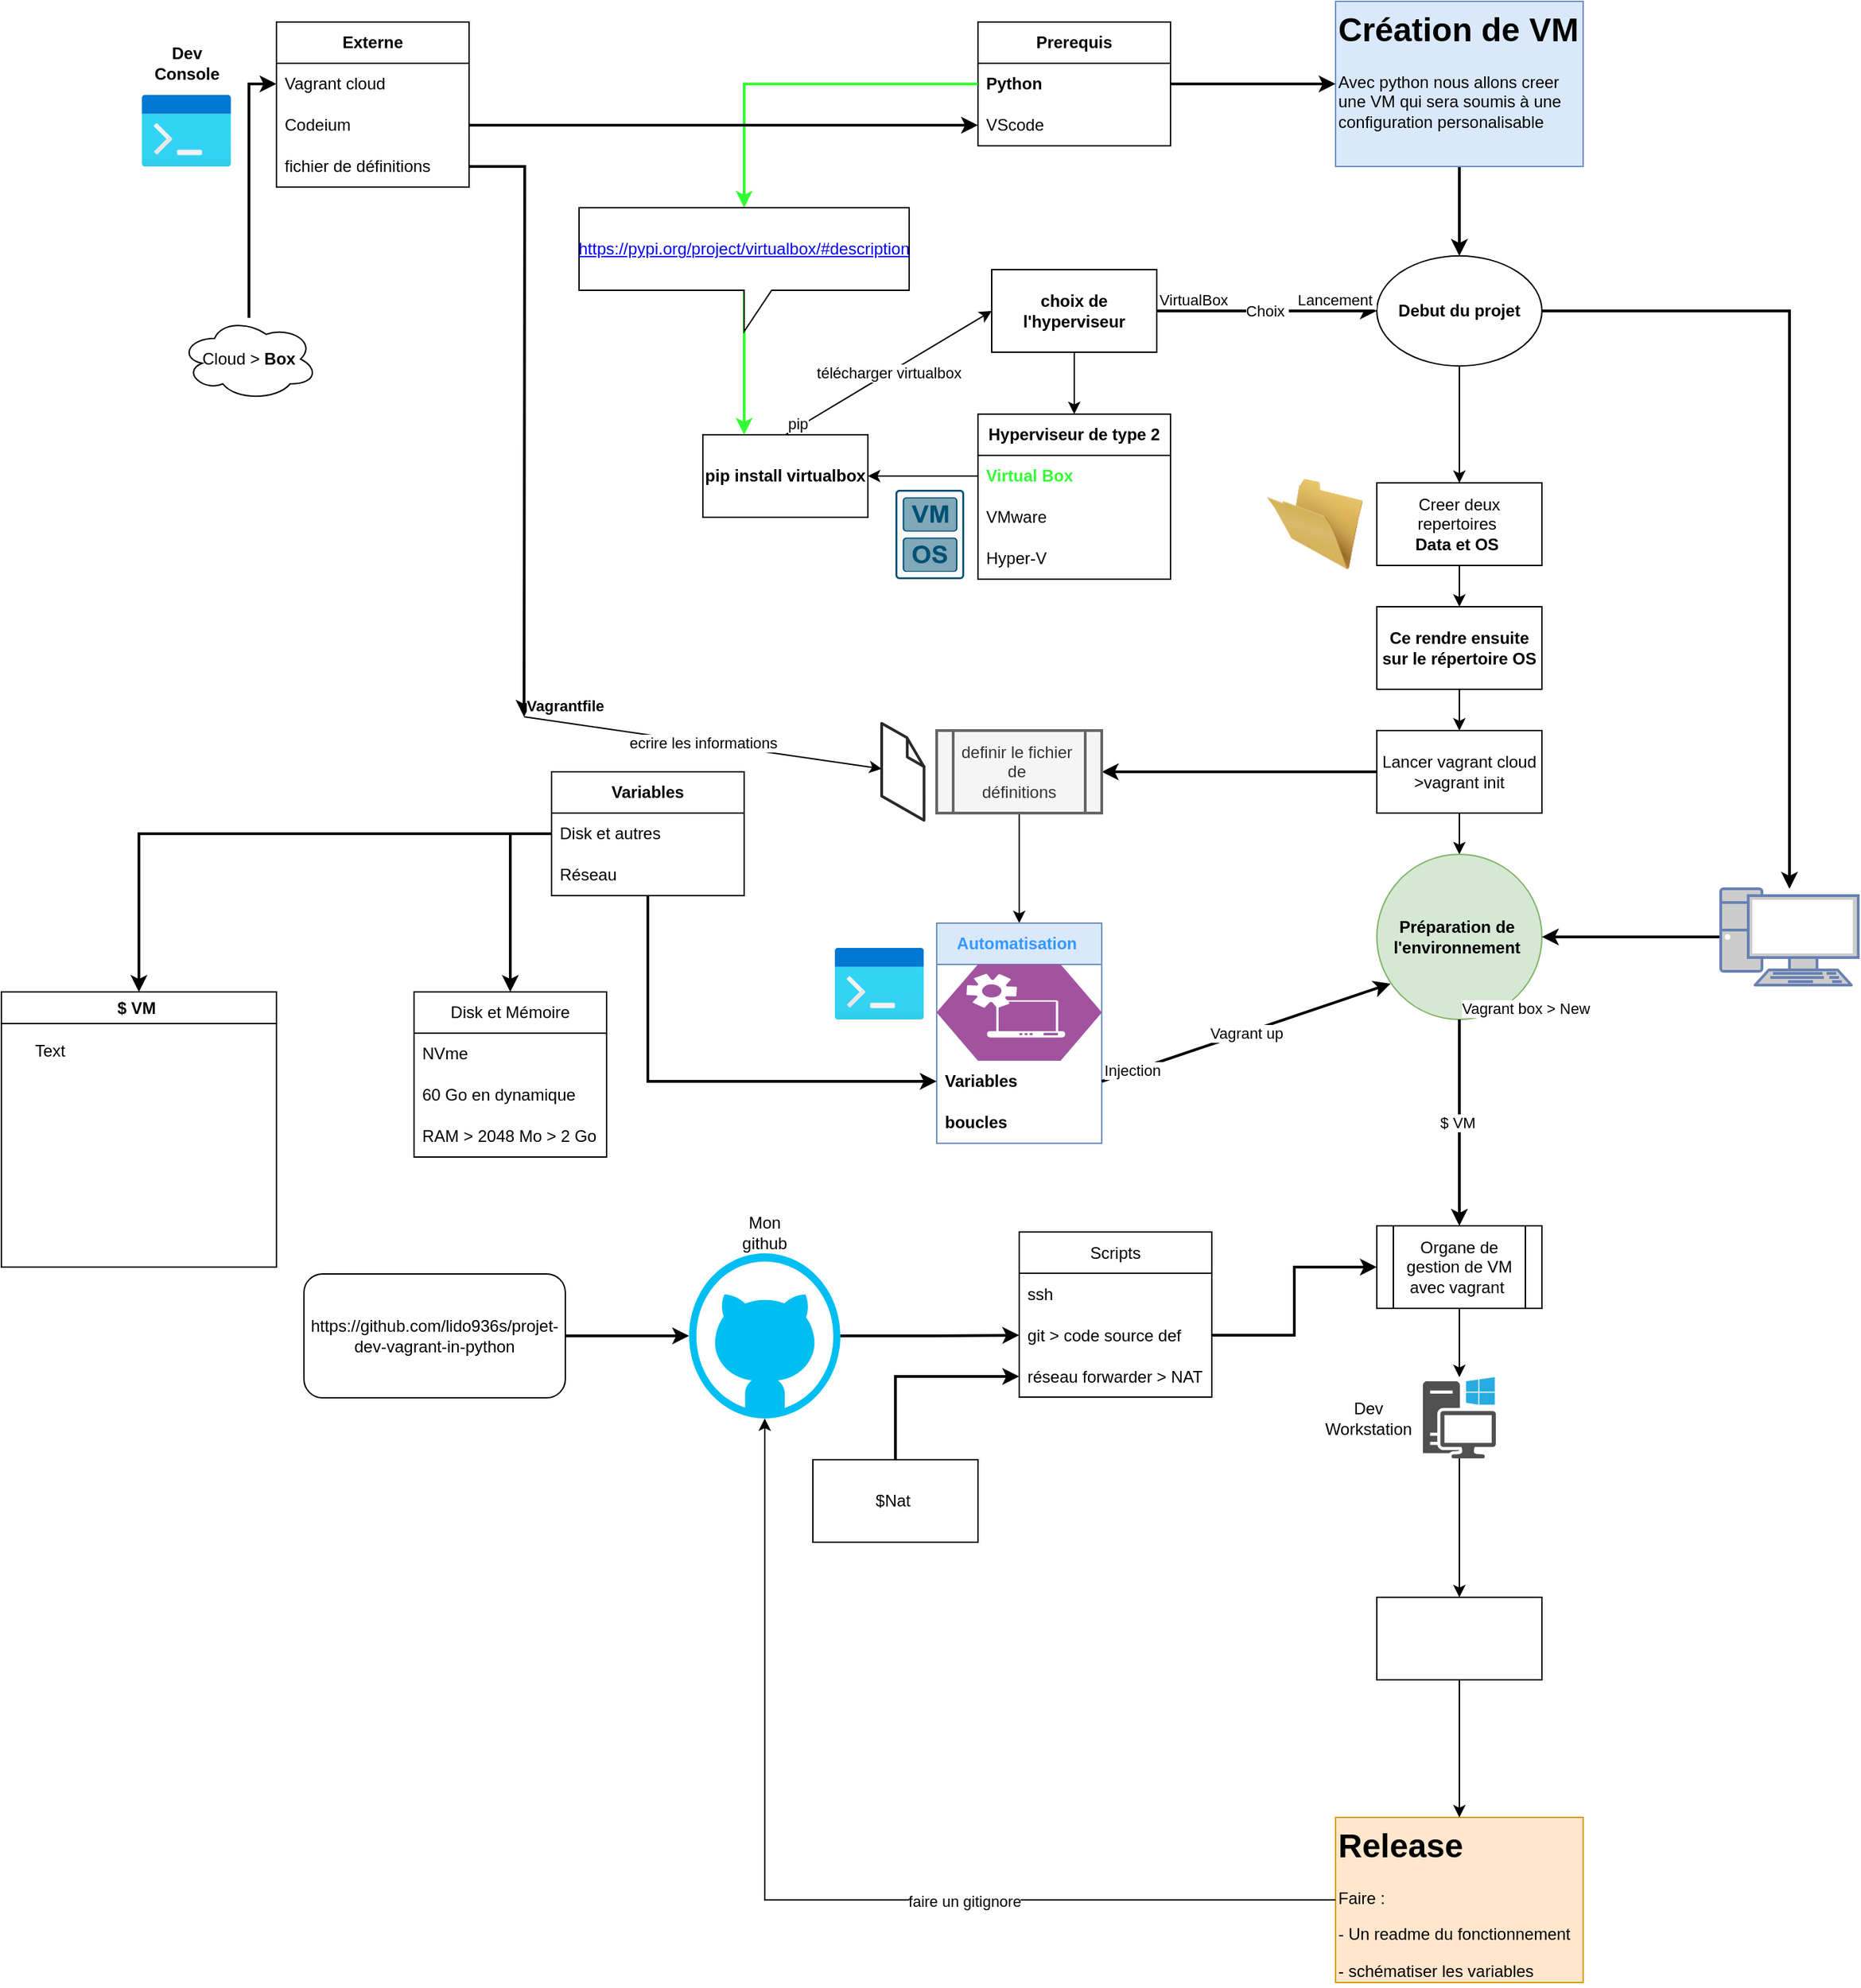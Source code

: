<mxfile version="24.4.13" type="device">
  <diagram id="C5RBs43oDa-KdzZeNtuy" name="Page-1">
    <mxGraphModel dx="2245" dy="828" grid="1" gridSize="10" guides="1" tooltips="1" connect="1" arrows="1" fold="1" page="1" pageScale="1" pageWidth="827" pageHeight="1169" math="0" shadow="0">
      <root>
        <mxCell id="WIyWlLk6GJQsqaUBKTNV-0" />
        <mxCell id="WIyWlLk6GJQsqaUBKTNV-1" parent="WIyWlLk6GJQsqaUBKTNV-0" />
        <mxCell id="kSPZMNrvPfG4x_dVpLlY-5" value="&lt;b&gt;Prerequis&lt;/b&gt;" style="swimlane;fontStyle=0;childLayout=stackLayout;horizontal=1;startSize=30;horizontalStack=0;resizeParent=1;resizeParentMax=0;resizeLast=0;collapsible=1;marginBottom=0;whiteSpace=wrap;html=1;" parent="WIyWlLk6GJQsqaUBKTNV-1" vertex="1">
          <mxGeometry x="130" y="15" width="140" height="90" as="geometry">
            <mxRectangle x="130" y="15" width="90" height="30" as="alternateBounds" />
          </mxGeometry>
        </mxCell>
        <mxCell id="kSPZMNrvPfG4x_dVpLlY-6" value="&lt;b&gt;Python&lt;/b&gt;" style="text;strokeColor=none;fillColor=none;align=left;verticalAlign=middle;spacingLeft=4;spacingRight=4;overflow=hidden;points=[[0,0.5],[1,0.5]];portConstraint=eastwest;rotatable=0;whiteSpace=wrap;html=1;" parent="kSPZMNrvPfG4x_dVpLlY-5" vertex="1">
          <mxGeometry y="30" width="140" height="30" as="geometry" />
        </mxCell>
        <mxCell id="kSPZMNrvPfG4x_dVpLlY-7" value="VScode" style="text;strokeColor=none;fillColor=none;align=left;verticalAlign=middle;spacingLeft=4;spacingRight=4;overflow=hidden;points=[[0,0.5],[1,0.5]];portConstraint=eastwest;rotatable=0;whiteSpace=wrap;html=1;" parent="kSPZMNrvPfG4x_dVpLlY-5" vertex="1">
          <mxGeometry y="60" width="140" height="30" as="geometry" />
        </mxCell>
        <mxCell id="kSPZMNrvPfG4x_dVpLlY-13" style="edgeStyle=orthogonalEdgeStyle;rounded=0;orthogonalLoop=1;jettySize=auto;html=1;entryX=0.5;entryY=0;entryDx=0;entryDy=0;strokeWidth=2;" parent="WIyWlLk6GJQsqaUBKTNV-1" source="kSPZMNrvPfG4x_dVpLlY-10" target="kSPZMNrvPfG4x_dVpLlY-12" edge="1">
          <mxGeometry relative="1" as="geometry" />
        </mxCell>
        <mxCell id="kSPZMNrvPfG4x_dVpLlY-10" value="&lt;h1 style=&quot;margin-top: 0px;&quot;&gt;Création de VM&lt;/h1&gt;&lt;p&gt;Avec python nous allons creer une VM qui sera soumis à une configuration personalisable&amp;nbsp;&lt;/p&gt;" style="text;html=1;whiteSpace=wrap;overflow=hidden;rounded=0;fillColor=#dae8fc;strokeColor=#6c8ebf;" parent="WIyWlLk6GJQsqaUBKTNV-1" vertex="1">
          <mxGeometry x="390" width="180" height="120" as="geometry" />
        </mxCell>
        <mxCell id="kSPZMNrvPfG4x_dVpLlY-11" style="edgeStyle=orthogonalEdgeStyle;rounded=0;orthogonalLoop=1;jettySize=auto;html=1;entryX=0;entryY=0.5;entryDx=0;entryDy=0;strokeWidth=2;" parent="WIyWlLk6GJQsqaUBKTNV-1" source="kSPZMNrvPfG4x_dVpLlY-6" target="kSPZMNrvPfG4x_dVpLlY-10" edge="1">
          <mxGeometry relative="1" as="geometry" />
        </mxCell>
        <mxCell id="kSPZMNrvPfG4x_dVpLlY-46" style="edgeStyle=orthogonalEdgeStyle;rounded=0;orthogonalLoop=1;jettySize=auto;html=1;entryX=0.5;entryY=0;entryDx=0;entryDy=0;" parent="WIyWlLk6GJQsqaUBKTNV-1" source="kSPZMNrvPfG4x_dVpLlY-12" target="kSPZMNrvPfG4x_dVpLlY-45" edge="1">
          <mxGeometry relative="1" as="geometry" />
        </mxCell>
        <mxCell id="h3Nx_2rgwI6iP6yvTASr-26" style="edgeStyle=orthogonalEdgeStyle;rounded=0;orthogonalLoop=1;jettySize=auto;html=1;strokeWidth=2;" edge="1" parent="WIyWlLk6GJQsqaUBKTNV-1" source="kSPZMNrvPfG4x_dVpLlY-12" target="h3Nx_2rgwI6iP6yvTASr-25">
          <mxGeometry relative="1" as="geometry" />
        </mxCell>
        <mxCell id="kSPZMNrvPfG4x_dVpLlY-12" value="&lt;b&gt;Debut du projet&lt;/b&gt;" style="ellipse;whiteSpace=wrap;html=1;" parent="WIyWlLk6GJQsqaUBKTNV-1" vertex="1">
          <mxGeometry x="420" y="185" width="120" height="80" as="geometry" />
        </mxCell>
        <mxCell id="kSPZMNrvPfG4x_dVpLlY-21" style="edgeStyle=orthogonalEdgeStyle;rounded=0;orthogonalLoop=1;jettySize=auto;html=1;entryX=0.5;entryY=0;entryDx=0;entryDy=0;" parent="WIyWlLk6GJQsqaUBKTNV-1" source="kSPZMNrvPfG4x_dVpLlY-14" target="kSPZMNrvPfG4x_dVpLlY-16" edge="1">
          <mxGeometry relative="1" as="geometry" />
        </mxCell>
        <mxCell id="kSPZMNrvPfG4x_dVpLlY-14" value="&lt;b&gt;choix de l&#39;hyperviseur&lt;/b&gt;" style="rounded=0;whiteSpace=wrap;html=1;" parent="WIyWlLk6GJQsqaUBKTNV-1" vertex="1">
          <mxGeometry x="140" y="195" width="120" height="60" as="geometry" />
        </mxCell>
        <mxCell id="kSPZMNrvPfG4x_dVpLlY-16" value="&lt;b&gt;Hyperviseur de type 2&lt;/b&gt;" style="swimlane;fontStyle=0;childLayout=stackLayout;horizontal=1;startSize=30;horizontalStack=0;resizeParent=1;resizeParentMax=0;resizeLast=0;collapsible=1;marginBottom=0;whiteSpace=wrap;html=1;" parent="WIyWlLk6GJQsqaUBKTNV-1" vertex="1">
          <mxGeometry x="130" y="300" width="140" height="120" as="geometry" />
        </mxCell>
        <mxCell id="kSPZMNrvPfG4x_dVpLlY-17" value="&lt;font color=&quot;#33ff33&quot;&gt;&lt;b&gt;Virtual Box&amp;nbsp;&lt;/b&gt;&lt;/font&gt;" style="text;strokeColor=none;fillColor=none;align=left;verticalAlign=middle;spacingLeft=4;spacingRight=4;overflow=hidden;points=[[0,0.5],[1,0.5]];portConstraint=eastwest;rotatable=0;whiteSpace=wrap;html=1;" parent="kSPZMNrvPfG4x_dVpLlY-16" vertex="1">
          <mxGeometry y="30" width="140" height="30" as="geometry" />
        </mxCell>
        <mxCell id="kSPZMNrvPfG4x_dVpLlY-18" value="VMware" style="text;strokeColor=none;fillColor=none;align=left;verticalAlign=middle;spacingLeft=4;spacingRight=4;overflow=hidden;points=[[0,0.5],[1,0.5]];portConstraint=eastwest;rotatable=0;whiteSpace=wrap;html=1;" parent="kSPZMNrvPfG4x_dVpLlY-16" vertex="1">
          <mxGeometry y="60" width="140" height="30" as="geometry" />
        </mxCell>
        <mxCell id="kSPZMNrvPfG4x_dVpLlY-19" value="Hyper-V" style="text;strokeColor=none;fillColor=none;align=left;verticalAlign=middle;spacingLeft=4;spacingRight=4;overflow=hidden;points=[[0,0.5],[1,0.5]];portConstraint=eastwest;rotatable=0;whiteSpace=wrap;html=1;" parent="kSPZMNrvPfG4x_dVpLlY-16" vertex="1">
          <mxGeometry y="90" width="140" height="30" as="geometry" />
        </mxCell>
        <mxCell id="kSPZMNrvPfG4x_dVpLlY-29" value="&lt;b&gt;pip install virtualbox&lt;/b&gt;" style="rounded=0;whiteSpace=wrap;html=1;" parent="WIyWlLk6GJQsqaUBKTNV-1" vertex="1">
          <mxGeometry x="-70" y="315" width="120" height="60" as="geometry" />
        </mxCell>
        <mxCell id="kSPZMNrvPfG4x_dVpLlY-30" style="edgeStyle=orthogonalEdgeStyle;rounded=0;orthogonalLoop=1;jettySize=auto;html=1;entryX=1;entryY=0.5;entryDx=0;entryDy=0;" parent="WIyWlLk6GJQsqaUBKTNV-1" source="kSPZMNrvPfG4x_dVpLlY-17" target="kSPZMNrvPfG4x_dVpLlY-29" edge="1">
          <mxGeometry relative="1" as="geometry" />
        </mxCell>
        <mxCell id="kSPZMNrvPfG4x_dVpLlY-32" value="" style="endArrow=classic;html=1;rounded=0;exitX=0.5;exitY=0;exitDx=0;exitDy=0;entryX=0;entryY=0.5;entryDx=0;entryDy=0;" parent="WIyWlLk6GJQsqaUBKTNV-1" source="kSPZMNrvPfG4x_dVpLlY-29" target="kSPZMNrvPfG4x_dVpLlY-14" edge="1">
          <mxGeometry relative="1" as="geometry">
            <mxPoint x="-10" y="265" as="sourcePoint" />
            <mxPoint x="150" y="265" as="targetPoint" />
          </mxGeometry>
        </mxCell>
        <mxCell id="kSPZMNrvPfG4x_dVpLlY-33" value="télécharger virtualbox" style="edgeLabel;resizable=0;html=1;;align=center;verticalAlign=middle;" parent="kSPZMNrvPfG4x_dVpLlY-32" connectable="0" vertex="1">
          <mxGeometry relative="1" as="geometry" />
        </mxCell>
        <mxCell id="kSPZMNrvPfG4x_dVpLlY-34" value="pip" style="edgeLabel;resizable=0;html=1;;align=left;verticalAlign=bottom;" parent="kSPZMNrvPfG4x_dVpLlY-32" connectable="0" vertex="1">
          <mxGeometry x="-1" relative="1" as="geometry" />
        </mxCell>
        <mxCell id="kSPZMNrvPfG4x_dVpLlY-36" style="edgeStyle=orthogonalEdgeStyle;rounded=0;orthogonalLoop=1;jettySize=auto;html=1;entryX=0.25;entryY=0;entryDx=0;entryDy=0;strokeWidth=2;fillColor=#d5e8d4;strokeColor=#33FF33;" parent="WIyWlLk6GJQsqaUBKTNV-1" source="kSPZMNrvPfG4x_dVpLlY-73" target="kSPZMNrvPfG4x_dVpLlY-29" edge="1">
          <mxGeometry relative="1" as="geometry" />
        </mxCell>
        <mxCell id="kSPZMNrvPfG4x_dVpLlY-40" value="&lt;b&gt;Externe&lt;/b&gt;" style="swimlane;fontStyle=0;childLayout=stackLayout;horizontal=1;startSize=30;horizontalStack=0;resizeParent=1;resizeParentMax=0;resizeLast=0;collapsible=1;marginBottom=0;whiteSpace=wrap;html=1;" parent="WIyWlLk6GJQsqaUBKTNV-1" vertex="1">
          <mxGeometry x="-380" y="15" width="140" height="120" as="geometry" />
        </mxCell>
        <mxCell id="kSPZMNrvPfG4x_dVpLlY-41" value="Vagrant cloud&amp;nbsp;" style="text;strokeColor=none;fillColor=none;align=left;verticalAlign=middle;spacingLeft=4;spacingRight=4;overflow=hidden;points=[[0,0.5],[1,0.5]];portConstraint=eastwest;rotatable=0;whiteSpace=wrap;html=1;" parent="kSPZMNrvPfG4x_dVpLlY-40" vertex="1">
          <mxGeometry y="30" width="140" height="30" as="geometry" />
        </mxCell>
        <mxCell id="kSPZMNrvPfG4x_dVpLlY-42" value="Codeium" style="text;strokeColor=none;fillColor=none;align=left;verticalAlign=middle;spacingLeft=4;spacingRight=4;overflow=hidden;points=[[0,0.5],[1,0.5]];portConstraint=eastwest;rotatable=0;whiteSpace=wrap;html=1;" parent="kSPZMNrvPfG4x_dVpLlY-40" vertex="1">
          <mxGeometry y="60" width="140" height="30" as="geometry" />
        </mxCell>
        <mxCell id="h3Nx_2rgwI6iP6yvTASr-14" style="edgeStyle=orthogonalEdgeStyle;rounded=0;orthogonalLoop=1;jettySize=auto;html=1;strokeWidth=2;" edge="1" parent="kSPZMNrvPfG4x_dVpLlY-40" source="kSPZMNrvPfG4x_dVpLlY-43">
          <mxGeometry relative="1" as="geometry">
            <mxPoint x="180" y="505" as="targetPoint" />
          </mxGeometry>
        </mxCell>
        <mxCell id="kSPZMNrvPfG4x_dVpLlY-43" value="fichier de définitions" style="text;strokeColor=none;fillColor=none;align=left;verticalAlign=middle;spacingLeft=4;spacingRight=4;overflow=hidden;points=[[0,0.5],[1,0.5]];portConstraint=eastwest;rotatable=0;whiteSpace=wrap;html=1;" parent="kSPZMNrvPfG4x_dVpLlY-40" vertex="1">
          <mxGeometry y="90" width="140" height="30" as="geometry" />
        </mxCell>
        <mxCell id="kSPZMNrvPfG4x_dVpLlY-53" style="edgeStyle=orthogonalEdgeStyle;rounded=0;orthogonalLoop=1;jettySize=auto;html=1;entryX=1;entryY=0.5;entryDx=0;entryDy=0;strokeWidth=2;" parent="WIyWlLk6GJQsqaUBKTNV-1" source="kSPZMNrvPfG4x_dVpLlY-44" target="kSPZMNrvPfG4x_dVpLlY-52" edge="1">
          <mxGeometry relative="1" as="geometry">
            <mxPoint x="320" y="560" as="targetPoint" />
          </mxGeometry>
        </mxCell>
        <mxCell id="kSPZMNrvPfG4x_dVpLlY-68" style="edgeStyle=orthogonalEdgeStyle;rounded=0;orthogonalLoop=1;jettySize=auto;html=1;entryX=0.5;entryY=0;entryDx=0;entryDy=0;" parent="WIyWlLk6GJQsqaUBKTNV-1" source="kSPZMNrvPfG4x_dVpLlY-44" target="kSPZMNrvPfG4x_dVpLlY-66" edge="1">
          <mxGeometry relative="1" as="geometry" />
        </mxCell>
        <mxCell id="kSPZMNrvPfG4x_dVpLlY-44" value="Lancer vagrant cloud&lt;br&gt;&amp;gt;vagrant init" style="rounded=0;whiteSpace=wrap;html=1;" parent="WIyWlLk6GJQsqaUBKTNV-1" vertex="1">
          <mxGeometry x="420" y="530" width="120" height="60" as="geometry" />
        </mxCell>
        <mxCell id="kSPZMNrvPfG4x_dVpLlY-56" style="edgeStyle=orthogonalEdgeStyle;rounded=0;orthogonalLoop=1;jettySize=auto;html=1;entryX=0.5;entryY=0;entryDx=0;entryDy=0;" parent="WIyWlLk6GJQsqaUBKTNV-1" source="kSPZMNrvPfG4x_dVpLlY-45" target="kSPZMNrvPfG4x_dVpLlY-54" edge="1">
          <mxGeometry relative="1" as="geometry" />
        </mxCell>
        <mxCell id="kSPZMNrvPfG4x_dVpLlY-45" value="Creer deux repertoires&amp;nbsp;&lt;br&gt;&lt;b&gt;Data et OS&amp;nbsp;&lt;/b&gt;" style="rounded=0;whiteSpace=wrap;html=1;" parent="WIyWlLk6GJQsqaUBKTNV-1" vertex="1">
          <mxGeometry x="420" y="350" width="120" height="60" as="geometry" />
        </mxCell>
        <mxCell id="kSPZMNrvPfG4x_dVpLlY-77" style="edgeStyle=orthogonalEdgeStyle;rounded=0;orthogonalLoop=1;jettySize=auto;html=1;entryX=0.5;entryY=0;entryDx=0;entryDy=0;" parent="WIyWlLk6GJQsqaUBKTNV-1" source="kSPZMNrvPfG4x_dVpLlY-52" target="kSPZMNrvPfG4x_dVpLlY-69" edge="1">
          <mxGeometry relative="1" as="geometry" />
        </mxCell>
        <mxCell id="kSPZMNrvPfG4x_dVpLlY-52" value="definir le fichier&amp;nbsp;&lt;br&gt;de&amp;nbsp;&lt;br&gt;définitions" style="shape=process;whiteSpace=wrap;html=1;backgroundOutline=1;strokeWidth=2;fillColor=#f5f5f5;fontColor=#333333;strokeColor=#666666;" parent="WIyWlLk6GJQsqaUBKTNV-1" vertex="1">
          <mxGeometry x="100" y="530" width="120" height="60" as="geometry" />
        </mxCell>
        <mxCell id="kSPZMNrvPfG4x_dVpLlY-57" style="edgeStyle=orthogonalEdgeStyle;rounded=0;orthogonalLoop=1;jettySize=auto;html=1;entryX=0.5;entryY=0;entryDx=0;entryDy=0;" parent="WIyWlLk6GJQsqaUBKTNV-1" source="kSPZMNrvPfG4x_dVpLlY-54" target="kSPZMNrvPfG4x_dVpLlY-44" edge="1">
          <mxGeometry relative="1" as="geometry" />
        </mxCell>
        <mxCell id="kSPZMNrvPfG4x_dVpLlY-54" value="&lt;span style=&quot;font-weight: 700;&quot;&gt;Ce rendre ensuite sur le répertoire OS&lt;/span&gt;" style="rounded=0;whiteSpace=wrap;html=1;" parent="WIyWlLk6GJQsqaUBKTNV-1" vertex="1">
          <mxGeometry x="420" y="440" width="120" height="60" as="geometry" />
        </mxCell>
        <mxCell id="kSPZMNrvPfG4x_dVpLlY-58" value="" style="endArrow=classic;html=1;rounded=0;exitX=1;exitY=0.5;exitDx=0;exitDy=0;entryX=0;entryY=0.5;entryDx=0;entryDy=0;strokeWidth=2;" parent="WIyWlLk6GJQsqaUBKTNV-1" source="kSPZMNrvPfG4x_dVpLlY-14" target="kSPZMNrvPfG4x_dVpLlY-12" edge="1">
          <mxGeometry relative="1" as="geometry">
            <mxPoint x="270" y="250" as="sourcePoint" />
            <mxPoint x="430" y="250" as="targetPoint" />
          </mxGeometry>
        </mxCell>
        <mxCell id="kSPZMNrvPfG4x_dVpLlY-59" value="Choix&amp;nbsp;" style="edgeLabel;resizable=0;html=1;;align=center;verticalAlign=middle;" parent="kSPZMNrvPfG4x_dVpLlY-58" connectable="0" vertex="1">
          <mxGeometry relative="1" as="geometry" />
        </mxCell>
        <mxCell id="kSPZMNrvPfG4x_dVpLlY-60" value="VirtualBox" style="edgeLabel;resizable=0;html=1;;align=left;verticalAlign=bottom;" parent="kSPZMNrvPfG4x_dVpLlY-58" connectable="0" vertex="1">
          <mxGeometry x="-1" relative="1" as="geometry" />
        </mxCell>
        <mxCell id="kSPZMNrvPfG4x_dVpLlY-61" value="Lancement&amp;nbsp;" style="edgeLabel;resizable=0;html=1;;align=right;verticalAlign=bottom;" parent="kSPZMNrvPfG4x_dVpLlY-58" connectable="0" vertex="1">
          <mxGeometry x="1" relative="1" as="geometry" />
        </mxCell>
        <mxCell id="kSPZMNrvPfG4x_dVpLlY-66" value="Préparation de&amp;nbsp;&lt;br&gt;l&#39;environnement&amp;nbsp;" style="ellipse;whiteSpace=wrap;html=1;fontStyle=1;fillColor=#d5e8d4;strokeColor=#82b366;" parent="WIyWlLk6GJQsqaUBKTNV-1" vertex="1">
          <mxGeometry x="420" y="620" width="120" height="120" as="geometry" />
        </mxCell>
        <mxCell id="kSPZMNrvPfG4x_dVpLlY-69" value="&lt;font color=&quot;#3399ff&quot; style=&quot;&quot;&gt;&lt;span&gt;Automatisation&amp;nbsp;&lt;/span&gt;&lt;/font&gt;" style="swimlane;fontStyle=1;childLayout=stackLayout;horizontal=1;startSize=30;horizontalStack=0;resizeParent=1;resizeParentMax=0;resizeLast=0;collapsible=1;marginBottom=0;whiteSpace=wrap;html=1;fillColor=#dae8fc;strokeColor=#6c8ebf;" parent="WIyWlLk6GJQsqaUBKTNV-1" vertex="1">
          <mxGeometry x="100" y="670" width="120" height="160" as="geometry" />
        </mxCell>
        <mxCell id="h3Nx_2rgwI6iP6yvTASr-10" value="" style="verticalLabelPosition=bottom;sketch=0;html=1;fillColor=#A153A0;strokeColor=#ffffff;verticalAlign=top;align=center;points=[[0,0.5,0],[0.125,0.25,0],[0.25,0,0],[0.5,0,0],[0.75,0,0],[0.875,0.25,0],[1,0.5,0],[0.875,0.75,0],[0.75,1,0],[0.5,1,0],[0.125,0.75,0]];pointerEvents=1;shape=mxgraph.cisco_safe.compositeIcon;bgIcon=mxgraph.cisco_safe.design.blank_device;resIcon=mxgraph.cisco_safe.design.automated_system;strokeWidth=1;gradientColor=none;" vertex="1" parent="kSPZMNrvPfG4x_dVpLlY-69">
          <mxGeometry y="30" width="120" height="70" as="geometry" />
        </mxCell>
        <mxCell id="kSPZMNrvPfG4x_dVpLlY-70" value="&lt;b&gt;Variables&lt;/b&gt;" style="text;strokeColor=none;fillColor=none;align=left;verticalAlign=middle;spacingLeft=4;spacingRight=4;overflow=hidden;points=[[0,0.5],[1,0.5]];portConstraint=eastwest;rotatable=0;whiteSpace=wrap;html=1;" parent="kSPZMNrvPfG4x_dVpLlY-69" vertex="1">
          <mxGeometry y="100" width="120" height="30" as="geometry" />
        </mxCell>
        <mxCell id="kSPZMNrvPfG4x_dVpLlY-72" value="&lt;b&gt;boucles&lt;/b&gt;" style="text;strokeColor=none;fillColor=none;align=left;verticalAlign=middle;spacingLeft=4;spacingRight=4;overflow=hidden;points=[[0,0.5],[1,0.5]];portConstraint=eastwest;rotatable=0;whiteSpace=wrap;html=1;" parent="kSPZMNrvPfG4x_dVpLlY-69" vertex="1">
          <mxGeometry y="130" width="120" height="30" as="geometry" />
        </mxCell>
        <mxCell id="kSPZMNrvPfG4x_dVpLlY-74" value="" style="edgeStyle=orthogonalEdgeStyle;rounded=0;orthogonalLoop=1;jettySize=auto;html=1;entryX=0.5;entryY=0;entryDx=0;entryDy=0;entryPerimeter=0;strokeWidth=2;strokeColor=#33FF33;" parent="WIyWlLk6GJQsqaUBKTNV-1" source="kSPZMNrvPfG4x_dVpLlY-6" target="kSPZMNrvPfG4x_dVpLlY-73" edge="1">
          <mxGeometry relative="1" as="geometry">
            <mxPoint x="130" y="60" as="sourcePoint" />
            <mxPoint x="-40" y="315" as="targetPoint" />
          </mxGeometry>
        </mxCell>
        <mxCell id="kSPZMNrvPfG4x_dVpLlY-73" value="&lt;a href=&quot;https://pypi.org/project/virtualbox/#description&quot;&gt;https://pypi.org/project/virtualbox/#description&lt;/a&gt;" style="shape=callout;whiteSpace=wrap;html=1;perimeter=calloutPerimeter;" parent="WIyWlLk6GJQsqaUBKTNV-1" vertex="1">
          <mxGeometry x="-160" y="150" width="240" height="90" as="geometry" />
        </mxCell>
        <mxCell id="kSPZMNrvPfG4x_dVpLlY-79" value="" style="endArrow=classic;html=1;rounded=0;exitX=1;exitY=0.5;exitDx=0;exitDy=0;entryX=0.083;entryY=0.783;entryDx=0;entryDy=0;entryPerimeter=0;strokeWidth=2;" parent="WIyWlLk6GJQsqaUBKTNV-1" source="kSPZMNrvPfG4x_dVpLlY-70" edge="1" target="kSPZMNrvPfG4x_dVpLlY-66">
          <mxGeometry relative="1" as="geometry">
            <mxPoint x="260" y="659.58" as="sourcePoint" />
            <mxPoint x="420" y="660" as="targetPoint" />
          </mxGeometry>
        </mxCell>
        <mxCell id="kSPZMNrvPfG4x_dVpLlY-80" value="Vagrant up" style="edgeLabel;resizable=0;html=1;;align=center;verticalAlign=middle;" parent="kSPZMNrvPfG4x_dVpLlY-79" connectable="0" vertex="1">
          <mxGeometry relative="1" as="geometry" />
        </mxCell>
        <mxCell id="kSPZMNrvPfG4x_dVpLlY-81" value="Injection&amp;nbsp;" style="edgeLabel;resizable=0;html=1;;align=left;verticalAlign=bottom;" parent="kSPZMNrvPfG4x_dVpLlY-79" connectable="0" vertex="1">
          <mxGeometry x="-1" relative="1" as="geometry" />
        </mxCell>
        <mxCell id="kSPZMNrvPfG4x_dVpLlY-86" style="edgeStyle=orthogonalEdgeStyle;rounded=0;orthogonalLoop=1;jettySize=auto;html=1;entryX=0;entryY=0.5;entryDx=0;entryDy=0;strokeWidth=2;" parent="WIyWlLk6GJQsqaUBKTNV-1" source="kSPZMNrvPfG4x_dVpLlY-82" target="kSPZMNrvPfG4x_dVpLlY-70" edge="1">
          <mxGeometry relative="1" as="geometry" />
        </mxCell>
        <mxCell id="kSPZMNrvPfG4x_dVpLlY-82" value="&lt;b&gt;Variables&lt;/b&gt;" style="swimlane;fontStyle=0;childLayout=stackLayout;horizontal=1;startSize=30;horizontalStack=0;resizeParent=1;resizeParentMax=0;resizeLast=0;collapsible=1;marginBottom=0;whiteSpace=wrap;html=1;" parent="WIyWlLk6GJQsqaUBKTNV-1" vertex="1">
          <mxGeometry x="-180" y="560" width="140" height="90" as="geometry" />
        </mxCell>
        <mxCell id="kSPZMNrvPfG4x_dVpLlY-83" value="Disk et autres&amp;nbsp;" style="text;strokeColor=none;fillColor=none;align=left;verticalAlign=middle;spacingLeft=4;spacingRight=4;overflow=hidden;points=[[0,0.5],[1,0.5]];portConstraint=eastwest;rotatable=0;whiteSpace=wrap;html=1;" parent="kSPZMNrvPfG4x_dVpLlY-82" vertex="1">
          <mxGeometry y="30" width="140" height="30" as="geometry" />
        </mxCell>
        <mxCell id="kSPZMNrvPfG4x_dVpLlY-84" value="Réseau&amp;nbsp;" style="text;strokeColor=none;fillColor=none;align=left;verticalAlign=middle;spacingLeft=4;spacingRight=4;overflow=hidden;points=[[0,0.5],[1,0.5]];portConstraint=eastwest;rotatable=0;whiteSpace=wrap;html=1;" parent="kSPZMNrvPfG4x_dVpLlY-82" vertex="1">
          <mxGeometry y="60" width="140" height="30" as="geometry" />
        </mxCell>
        <mxCell id="kSPZMNrvPfG4x_dVpLlY-87" value="Disk et Mémoire" style="swimlane;fontStyle=0;childLayout=stackLayout;horizontal=1;startSize=30;horizontalStack=0;resizeParent=1;resizeParentMax=0;resizeLast=0;collapsible=1;marginBottom=0;whiteSpace=wrap;html=1;" parent="WIyWlLk6GJQsqaUBKTNV-1" vertex="1">
          <mxGeometry x="-280" y="720" width="140" height="120" as="geometry" />
        </mxCell>
        <mxCell id="kSPZMNrvPfG4x_dVpLlY-88" value="NVme&amp;nbsp;" style="text;strokeColor=none;fillColor=none;align=left;verticalAlign=middle;spacingLeft=4;spacingRight=4;overflow=hidden;points=[[0,0.5],[1,0.5]];portConstraint=eastwest;rotatable=0;whiteSpace=wrap;html=1;" parent="kSPZMNrvPfG4x_dVpLlY-87" vertex="1">
          <mxGeometry y="30" width="140" height="30" as="geometry" />
        </mxCell>
        <mxCell id="kSPZMNrvPfG4x_dVpLlY-89" value="60 Go en dynamique" style="text;strokeColor=none;fillColor=none;align=left;verticalAlign=middle;spacingLeft=4;spacingRight=4;overflow=hidden;points=[[0,0.5],[1,0.5]];portConstraint=eastwest;rotatable=0;whiteSpace=wrap;html=1;" parent="kSPZMNrvPfG4x_dVpLlY-87" vertex="1">
          <mxGeometry y="60" width="140" height="30" as="geometry" />
        </mxCell>
        <mxCell id="kSPZMNrvPfG4x_dVpLlY-90" value="RAM &amp;gt; 2048 Mo &amp;gt; 2 Go" style="text;strokeColor=none;fillColor=none;align=left;verticalAlign=middle;spacingLeft=4;spacingRight=4;overflow=hidden;points=[[0,0.5],[1,0.5]];portConstraint=eastwest;rotatable=0;whiteSpace=wrap;html=1;" parent="kSPZMNrvPfG4x_dVpLlY-87" vertex="1">
          <mxGeometry y="90" width="140" height="30" as="geometry" />
        </mxCell>
        <mxCell id="kSPZMNrvPfG4x_dVpLlY-91" style="edgeStyle=orthogonalEdgeStyle;rounded=0;orthogonalLoop=1;jettySize=auto;html=1;entryX=0.5;entryY=0;entryDx=0;entryDy=0;strokeWidth=2;" parent="WIyWlLk6GJQsqaUBKTNV-1" source="kSPZMNrvPfG4x_dVpLlY-83" target="kSPZMNrvPfG4x_dVpLlY-87" edge="1">
          <mxGeometry relative="1" as="geometry" />
        </mxCell>
        <mxCell id="h3Nx_2rgwI6iP6yvTASr-0" style="edgeStyle=orthogonalEdgeStyle;rounded=0;orthogonalLoop=1;jettySize=auto;html=1;entryX=0;entryY=0.5;entryDx=0;entryDy=0;strokeWidth=2;" edge="1" parent="WIyWlLk6GJQsqaUBKTNV-1" source="kSPZMNrvPfG4x_dVpLlY-42" target="kSPZMNrvPfG4x_dVpLlY-7">
          <mxGeometry relative="1" as="geometry" />
        </mxCell>
        <mxCell id="h3Nx_2rgwI6iP6yvTASr-5" value="" style="endArrow=classic;html=1;rounded=0;exitX=0.5;exitY=1;exitDx=0;exitDy=0;entryX=0.5;entryY=0;entryDx=0;entryDy=0;entryPerimeter=0;strokeWidth=2;" edge="1" parent="WIyWlLk6GJQsqaUBKTNV-1" source="kSPZMNrvPfG4x_dVpLlY-66">
          <mxGeometry relative="1" as="geometry">
            <mxPoint x="480" y="730" as="sourcePoint" />
            <mxPoint x="480" y="890" as="targetPoint" />
          </mxGeometry>
        </mxCell>
        <mxCell id="h3Nx_2rgwI6iP6yvTASr-6" value="$ VM&amp;nbsp;" style="edgeLabel;resizable=0;html=1;;align=center;verticalAlign=middle;" connectable="0" vertex="1" parent="h3Nx_2rgwI6iP6yvTASr-5">
          <mxGeometry relative="1" as="geometry" />
        </mxCell>
        <mxCell id="h3Nx_2rgwI6iP6yvTASr-7" value="Vagrant box &amp;gt; New&amp;nbsp;" style="edgeLabel;resizable=0;html=1;;align=left;verticalAlign=bottom;" connectable="0" vertex="1" parent="h3Nx_2rgwI6iP6yvTASr-5">
          <mxGeometry x="-1" relative="1" as="geometry" />
        </mxCell>
        <mxCell id="h3Nx_2rgwI6iP6yvTASr-9" value="" style="verticalLabelPosition=bottom;html=1;verticalAlign=top;strokeWidth=1;align=center;outlineConnect=0;dashed=0;outlineConnect=0;shape=mxgraph.aws3d.file;aspect=fixed;strokeColor=#292929;" vertex="1" parent="WIyWlLk6GJQsqaUBKTNV-1">
          <mxGeometry x="60" y="524.7" width="30.8" height="70.6" as="geometry" />
        </mxCell>
        <mxCell id="h3Nx_2rgwI6iP6yvTASr-11" value="" style="image;aspect=fixed;html=1;points=[];align=center;fontSize=12;image=img/lib/azure2/general/Dev_Console.svg;" vertex="1" parent="WIyWlLk6GJQsqaUBKTNV-1">
          <mxGeometry x="-478" y="68" width="65" height="52" as="geometry" />
        </mxCell>
        <mxCell id="h3Nx_2rgwI6iP6yvTASr-12" value="Dev Console" style="text;html=1;align=center;verticalAlign=middle;whiteSpace=wrap;rounded=0;fontStyle=1" vertex="1" parent="WIyWlLk6GJQsqaUBKTNV-1">
          <mxGeometry x="-475.5" y="30" width="60" height="30" as="geometry" />
        </mxCell>
        <mxCell id="h3Nx_2rgwI6iP6yvTASr-15" value="" style="endArrow=classic;html=1;rounded=0;" edge="1" parent="WIyWlLk6GJQsqaUBKTNV-1" target="h3Nx_2rgwI6iP6yvTASr-9">
          <mxGeometry relative="1" as="geometry">
            <mxPoint x="-200" y="520" as="sourcePoint" />
            <mxPoint x="-40" y="520" as="targetPoint" />
          </mxGeometry>
        </mxCell>
        <mxCell id="h3Nx_2rgwI6iP6yvTASr-16" value="ecrire les informations" style="edgeLabel;resizable=0;html=1;;align=center;verticalAlign=middle;" connectable="0" vertex="1" parent="h3Nx_2rgwI6iP6yvTASr-15">
          <mxGeometry relative="1" as="geometry" />
        </mxCell>
        <mxCell id="h3Nx_2rgwI6iP6yvTASr-17" value="Vagrantfile" style="edgeLabel;resizable=0;html=1;;align=left;verticalAlign=bottom;fontStyle=1" connectable="0" vertex="1" parent="h3Nx_2rgwI6iP6yvTASr-15">
          <mxGeometry x="-1" relative="1" as="geometry" />
        </mxCell>
        <mxCell id="h3Nx_2rgwI6iP6yvTASr-18" value="" style="image;html=1;image=img/lib/clip_art/general/Empty_Folder_128x128.png" vertex="1" parent="WIyWlLk6GJQsqaUBKTNV-1">
          <mxGeometry x="340" y="342.5" width="70" height="75" as="geometry" />
        </mxCell>
        <mxCell id="h3Nx_2rgwI6iP6yvTASr-19" value="" style="sketch=0;points=[[0.015,0.015,0],[0.985,0.015,0],[0.985,0.985,0],[0.015,0.985,0],[0.25,0,0],[0.5,0,0],[0.75,0,0],[1,0.25,0],[1,0.5,0],[1,0.75,0],[0.75,1,0],[0.5,1,0],[0.25,1,0],[0,0.75,0],[0,0.5,0],[0,0.25,0]];verticalLabelPosition=bottom;html=1;verticalAlign=top;aspect=fixed;align=center;pointerEvents=1;shape=mxgraph.cisco19.rect;prIcon=hypervisor;fillColor=#FAFAFA;strokeColor=#005073;" vertex="1" parent="WIyWlLk6GJQsqaUBKTNV-1">
          <mxGeometry x="70" y="355" width="50" height="65" as="geometry" />
        </mxCell>
        <mxCell id="h3Nx_2rgwI6iP6yvTASr-21" value="$ VM&amp;nbsp;" style="swimlane;whiteSpace=wrap;html=1;startSize=23;" vertex="1" parent="WIyWlLk6GJQsqaUBKTNV-1">
          <mxGeometry x="-580" y="720" width="200" height="200" as="geometry" />
        </mxCell>
        <mxCell id="h3Nx_2rgwI6iP6yvTASr-22" value="Text" style="text;html=1;align=center;verticalAlign=middle;resizable=0;points=[];autosize=1;strokeColor=none;fillColor=none;" vertex="1" parent="h3Nx_2rgwI6iP6yvTASr-21">
          <mxGeometry x="10" y="28" width="50" height="30" as="geometry" />
        </mxCell>
        <mxCell id="h3Nx_2rgwI6iP6yvTASr-29" style="edgeStyle=orthogonalEdgeStyle;rounded=0;orthogonalLoop=1;jettySize=auto;html=1;" edge="1" parent="WIyWlLk6GJQsqaUBKTNV-1" source="h3Nx_2rgwI6iP6yvTASr-24" target="h3Nx_2rgwI6iP6yvTASr-28">
          <mxGeometry relative="1" as="geometry" />
        </mxCell>
        <mxCell id="h3Nx_2rgwI6iP6yvTASr-24" value="Organe de gestion de VM avec vagrant&amp;nbsp;" style="shape=process;whiteSpace=wrap;html=1;backgroundOutline=1;" vertex="1" parent="WIyWlLk6GJQsqaUBKTNV-1">
          <mxGeometry x="420" y="890" width="120" height="60" as="geometry" />
        </mxCell>
        <mxCell id="h3Nx_2rgwI6iP6yvTASr-27" style="edgeStyle=orthogonalEdgeStyle;rounded=0;orthogonalLoop=1;jettySize=auto;html=1;entryX=1;entryY=0.5;entryDx=0;entryDy=0;strokeWidth=2;" edge="1" parent="WIyWlLk6GJQsqaUBKTNV-1" source="h3Nx_2rgwI6iP6yvTASr-25" target="kSPZMNrvPfG4x_dVpLlY-66">
          <mxGeometry relative="1" as="geometry" />
        </mxCell>
        <mxCell id="h3Nx_2rgwI6iP6yvTASr-25" value="" style="fontColor=#0066CC;verticalAlign=top;verticalLabelPosition=bottom;labelPosition=center;align=center;html=1;outlineConnect=0;fillColor=#CCCCCC;strokeColor=#6881B3;gradientColor=none;gradientDirection=north;strokeWidth=2;shape=mxgraph.networks.pc;" vertex="1" parent="WIyWlLk6GJQsqaUBKTNV-1">
          <mxGeometry x="670" y="645" width="100" height="70" as="geometry" />
        </mxCell>
        <mxCell id="h3Nx_2rgwI6iP6yvTASr-53" style="edgeStyle=orthogonalEdgeStyle;rounded=0;orthogonalLoop=1;jettySize=auto;html=1;entryX=0.5;entryY=0;entryDx=0;entryDy=0;" edge="1" parent="WIyWlLk6GJQsqaUBKTNV-1" source="h3Nx_2rgwI6iP6yvTASr-28" target="h3Nx_2rgwI6iP6yvTASr-46">
          <mxGeometry relative="1" as="geometry" />
        </mxCell>
        <mxCell id="h3Nx_2rgwI6iP6yvTASr-28" value="" style="sketch=0;pointerEvents=1;shadow=0;dashed=0;html=1;strokeColor=none;fillColor=#505050;labelPosition=center;verticalLabelPosition=bottom;verticalAlign=top;outlineConnect=0;align=center;shape=mxgraph.office.devices.workstation_pc;" vertex="1" parent="WIyWlLk6GJQsqaUBKTNV-1">
          <mxGeometry x="453.5" y="1000" width="53" height="59" as="geometry" />
        </mxCell>
        <mxCell id="h3Nx_2rgwI6iP6yvTASr-30" value="Dev Workstation" style="text;html=1;align=center;verticalAlign=middle;whiteSpace=wrap;rounded=0;" vertex="1" parent="WIyWlLk6GJQsqaUBKTNV-1">
          <mxGeometry x="384" y="1014.5" width="60" height="30" as="geometry" />
        </mxCell>
        <mxCell id="h3Nx_2rgwI6iP6yvTASr-31" value="Scripts" style="swimlane;fontStyle=0;childLayout=stackLayout;horizontal=1;startSize=30;horizontalStack=0;resizeParent=1;resizeParentMax=0;resizeLast=0;collapsible=1;marginBottom=0;whiteSpace=wrap;html=1;" vertex="1" parent="WIyWlLk6GJQsqaUBKTNV-1">
          <mxGeometry x="160" y="894.5" width="140" height="120" as="geometry" />
        </mxCell>
        <mxCell id="h3Nx_2rgwI6iP6yvTASr-32" value="ssh" style="text;strokeColor=none;fillColor=none;align=left;verticalAlign=middle;spacingLeft=4;spacingRight=4;overflow=hidden;points=[[0,0.5],[1,0.5]];portConstraint=eastwest;rotatable=0;whiteSpace=wrap;html=1;" vertex="1" parent="h3Nx_2rgwI6iP6yvTASr-31">
          <mxGeometry y="30" width="140" height="30" as="geometry" />
        </mxCell>
        <mxCell id="h3Nx_2rgwI6iP6yvTASr-33" value="git &amp;gt; code source def" style="text;strokeColor=none;fillColor=none;align=left;verticalAlign=middle;spacingLeft=4;spacingRight=4;overflow=hidden;points=[[0,0.5],[1,0.5]];portConstraint=eastwest;rotatable=0;whiteSpace=wrap;html=1;" vertex="1" parent="h3Nx_2rgwI6iP6yvTASr-31">
          <mxGeometry y="60" width="140" height="30" as="geometry" />
        </mxCell>
        <mxCell id="h3Nx_2rgwI6iP6yvTASr-34" value="réseau forwarder &amp;gt; NAT" style="text;strokeColor=none;fillColor=none;align=left;verticalAlign=middle;spacingLeft=4;spacingRight=4;overflow=hidden;points=[[0,0.5],[1,0.5]];portConstraint=eastwest;rotatable=0;whiteSpace=wrap;html=1;" vertex="1" parent="h3Nx_2rgwI6iP6yvTASr-31">
          <mxGeometry y="90" width="140" height="30" as="geometry" />
        </mxCell>
        <mxCell id="h3Nx_2rgwI6iP6yvTASr-37" style="edgeStyle=orthogonalEdgeStyle;rounded=0;orthogonalLoop=1;jettySize=auto;html=1;strokeWidth=2;" edge="1" parent="WIyWlLk6GJQsqaUBKTNV-1" source="h3Nx_2rgwI6iP6yvTASr-35" target="h3Nx_2rgwI6iP6yvTASr-33">
          <mxGeometry relative="1" as="geometry" />
        </mxCell>
        <mxCell id="h3Nx_2rgwI6iP6yvTASr-35" value="" style="verticalLabelPosition=bottom;html=1;verticalAlign=top;align=center;strokeColor=none;fillColor=#00BEF2;shape=mxgraph.azure.github_code;pointerEvents=1;" vertex="1" parent="WIyWlLk6GJQsqaUBKTNV-1">
          <mxGeometry x="-80" y="910" width="110" height="120" as="geometry" />
        </mxCell>
        <mxCell id="h3Nx_2rgwI6iP6yvTASr-38" style="edgeStyle=orthogonalEdgeStyle;rounded=0;orthogonalLoop=1;jettySize=auto;html=1;entryX=0;entryY=0.5;entryDx=0;entryDy=0;strokeWidth=2;" edge="1" parent="WIyWlLk6GJQsqaUBKTNV-1" source="h3Nx_2rgwI6iP6yvTASr-33" target="h3Nx_2rgwI6iP6yvTASr-24">
          <mxGeometry relative="1" as="geometry" />
        </mxCell>
        <mxCell id="h3Nx_2rgwI6iP6yvTASr-41" value="&lt;h1 style=&quot;margin-top: 0px;&quot;&gt;Release&lt;/h1&gt;&lt;p&gt;Faire :&lt;/p&gt;&lt;p&gt;- Un readme du fonctionnement&lt;/p&gt;&lt;p&gt;- schématiser les variables&amp;nbsp;&lt;/p&gt;" style="text;html=1;whiteSpace=wrap;overflow=hidden;rounded=0;fillColor=#ffe6cc;strokeColor=#d79b00;" vertex="1" parent="WIyWlLk6GJQsqaUBKTNV-1">
          <mxGeometry x="390" y="1320" width="180" height="120" as="geometry" />
        </mxCell>
        <mxCell id="h3Nx_2rgwI6iP6yvTASr-43" value="https://github.com/lido936s/projet-dev-vagrant-in-python" style="rounded=1;whiteSpace=wrap;html=1;" vertex="1" parent="WIyWlLk6GJQsqaUBKTNV-1">
          <mxGeometry x="-360" y="925" width="190" height="90" as="geometry" />
        </mxCell>
        <mxCell id="h3Nx_2rgwI6iP6yvTASr-54" style="edgeStyle=orthogonalEdgeStyle;rounded=0;orthogonalLoop=1;jettySize=auto;html=1;entryX=0.5;entryY=0;entryDx=0;entryDy=0;" edge="1" parent="WIyWlLk6GJQsqaUBKTNV-1" source="h3Nx_2rgwI6iP6yvTASr-46" target="h3Nx_2rgwI6iP6yvTASr-41">
          <mxGeometry relative="1" as="geometry" />
        </mxCell>
        <mxCell id="h3Nx_2rgwI6iP6yvTASr-46" value="" style="rounded=0;whiteSpace=wrap;html=1;" vertex="1" parent="WIyWlLk6GJQsqaUBKTNV-1">
          <mxGeometry x="420" y="1160" width="120" height="60" as="geometry" />
        </mxCell>
        <mxCell id="h3Nx_2rgwI6iP6yvTASr-48" value="$Nat&amp;nbsp;" style="rounded=0;whiteSpace=wrap;html=1;" vertex="1" parent="WIyWlLk6GJQsqaUBKTNV-1">
          <mxGeometry x="10" y="1060" width="120" height="60" as="geometry" />
        </mxCell>
        <mxCell id="h3Nx_2rgwI6iP6yvTASr-49" style="edgeStyle=orthogonalEdgeStyle;rounded=0;orthogonalLoop=1;jettySize=auto;html=1;fontStyle=1;strokeWidth=2;" edge="1" parent="WIyWlLk6GJQsqaUBKTNV-1" source="h3Nx_2rgwI6iP6yvTASr-48" target="h3Nx_2rgwI6iP6yvTASr-34">
          <mxGeometry relative="1" as="geometry" />
        </mxCell>
        <mxCell id="h3Nx_2rgwI6iP6yvTASr-50" style="edgeStyle=orthogonalEdgeStyle;rounded=0;orthogonalLoop=1;jettySize=auto;html=1;strokeWidth=2;" edge="1" parent="WIyWlLk6GJQsqaUBKTNV-1" source="kSPZMNrvPfG4x_dVpLlY-83" target="h3Nx_2rgwI6iP6yvTASr-21">
          <mxGeometry relative="1" as="geometry" />
        </mxCell>
        <mxCell id="h3Nx_2rgwI6iP6yvTASr-52" value="" style="image;aspect=fixed;html=1;points=[];align=center;fontSize=12;image=img/lib/azure2/general/Dev_Console.svg;" vertex="1" parent="WIyWlLk6GJQsqaUBKTNV-1">
          <mxGeometry x="25.8" y="688" width="65" height="52" as="geometry" />
        </mxCell>
        <mxCell id="h3Nx_2rgwI6iP6yvTASr-55" style="edgeStyle=orthogonalEdgeStyle;rounded=0;orthogonalLoop=1;jettySize=auto;html=1;entryX=0.5;entryY=1;entryDx=0;entryDy=0;entryPerimeter=0;" edge="1" parent="WIyWlLk6GJQsqaUBKTNV-1" source="h3Nx_2rgwI6iP6yvTASr-41" target="h3Nx_2rgwI6iP6yvTASr-35">
          <mxGeometry relative="1" as="geometry" />
        </mxCell>
        <mxCell id="h3Nx_2rgwI6iP6yvTASr-63" value="faire un gitignore" style="edgeLabel;html=1;align=center;verticalAlign=middle;resizable=0;points=[];" vertex="1" connectable="0" parent="h3Nx_2rgwI6iP6yvTASr-55">
          <mxGeometry x="-0.294" y="1" relative="1" as="geometry">
            <mxPoint as="offset" />
          </mxGeometry>
        </mxCell>
        <mxCell id="h3Nx_2rgwI6iP6yvTASr-56" value="Mon github" style="text;html=1;align=center;verticalAlign=middle;whiteSpace=wrap;rounded=0;" vertex="1" parent="WIyWlLk6GJQsqaUBKTNV-1">
          <mxGeometry x="-55" y="880" width="60" height="30" as="geometry" />
        </mxCell>
        <mxCell id="h3Nx_2rgwI6iP6yvTASr-58" style="edgeStyle=orthogonalEdgeStyle;rounded=0;orthogonalLoop=1;jettySize=auto;html=1;entryX=0;entryY=0.5;entryDx=0;entryDy=0;entryPerimeter=0;strokeWidth=2;" edge="1" parent="WIyWlLk6GJQsqaUBKTNV-1" source="h3Nx_2rgwI6iP6yvTASr-43" target="h3Nx_2rgwI6iP6yvTASr-35">
          <mxGeometry relative="1" as="geometry" />
        </mxCell>
        <mxCell id="h3Nx_2rgwI6iP6yvTASr-62" style="edgeStyle=orthogonalEdgeStyle;rounded=0;orthogonalLoop=1;jettySize=auto;html=1;strokeWidth=2;" edge="1" parent="WIyWlLk6GJQsqaUBKTNV-1" source="h3Nx_2rgwI6iP6yvTASr-61" target="kSPZMNrvPfG4x_dVpLlY-41">
          <mxGeometry relative="1" as="geometry" />
        </mxCell>
        <mxCell id="h3Nx_2rgwI6iP6yvTASr-61" value="Cloud &amp;gt; &lt;b&gt;Box&lt;/b&gt;" style="ellipse;shape=cloud;whiteSpace=wrap;html=1;align=center;" vertex="1" parent="WIyWlLk6GJQsqaUBKTNV-1">
          <mxGeometry x="-450" y="230" width="100" height="60" as="geometry" />
        </mxCell>
      </root>
    </mxGraphModel>
  </diagram>
</mxfile>
